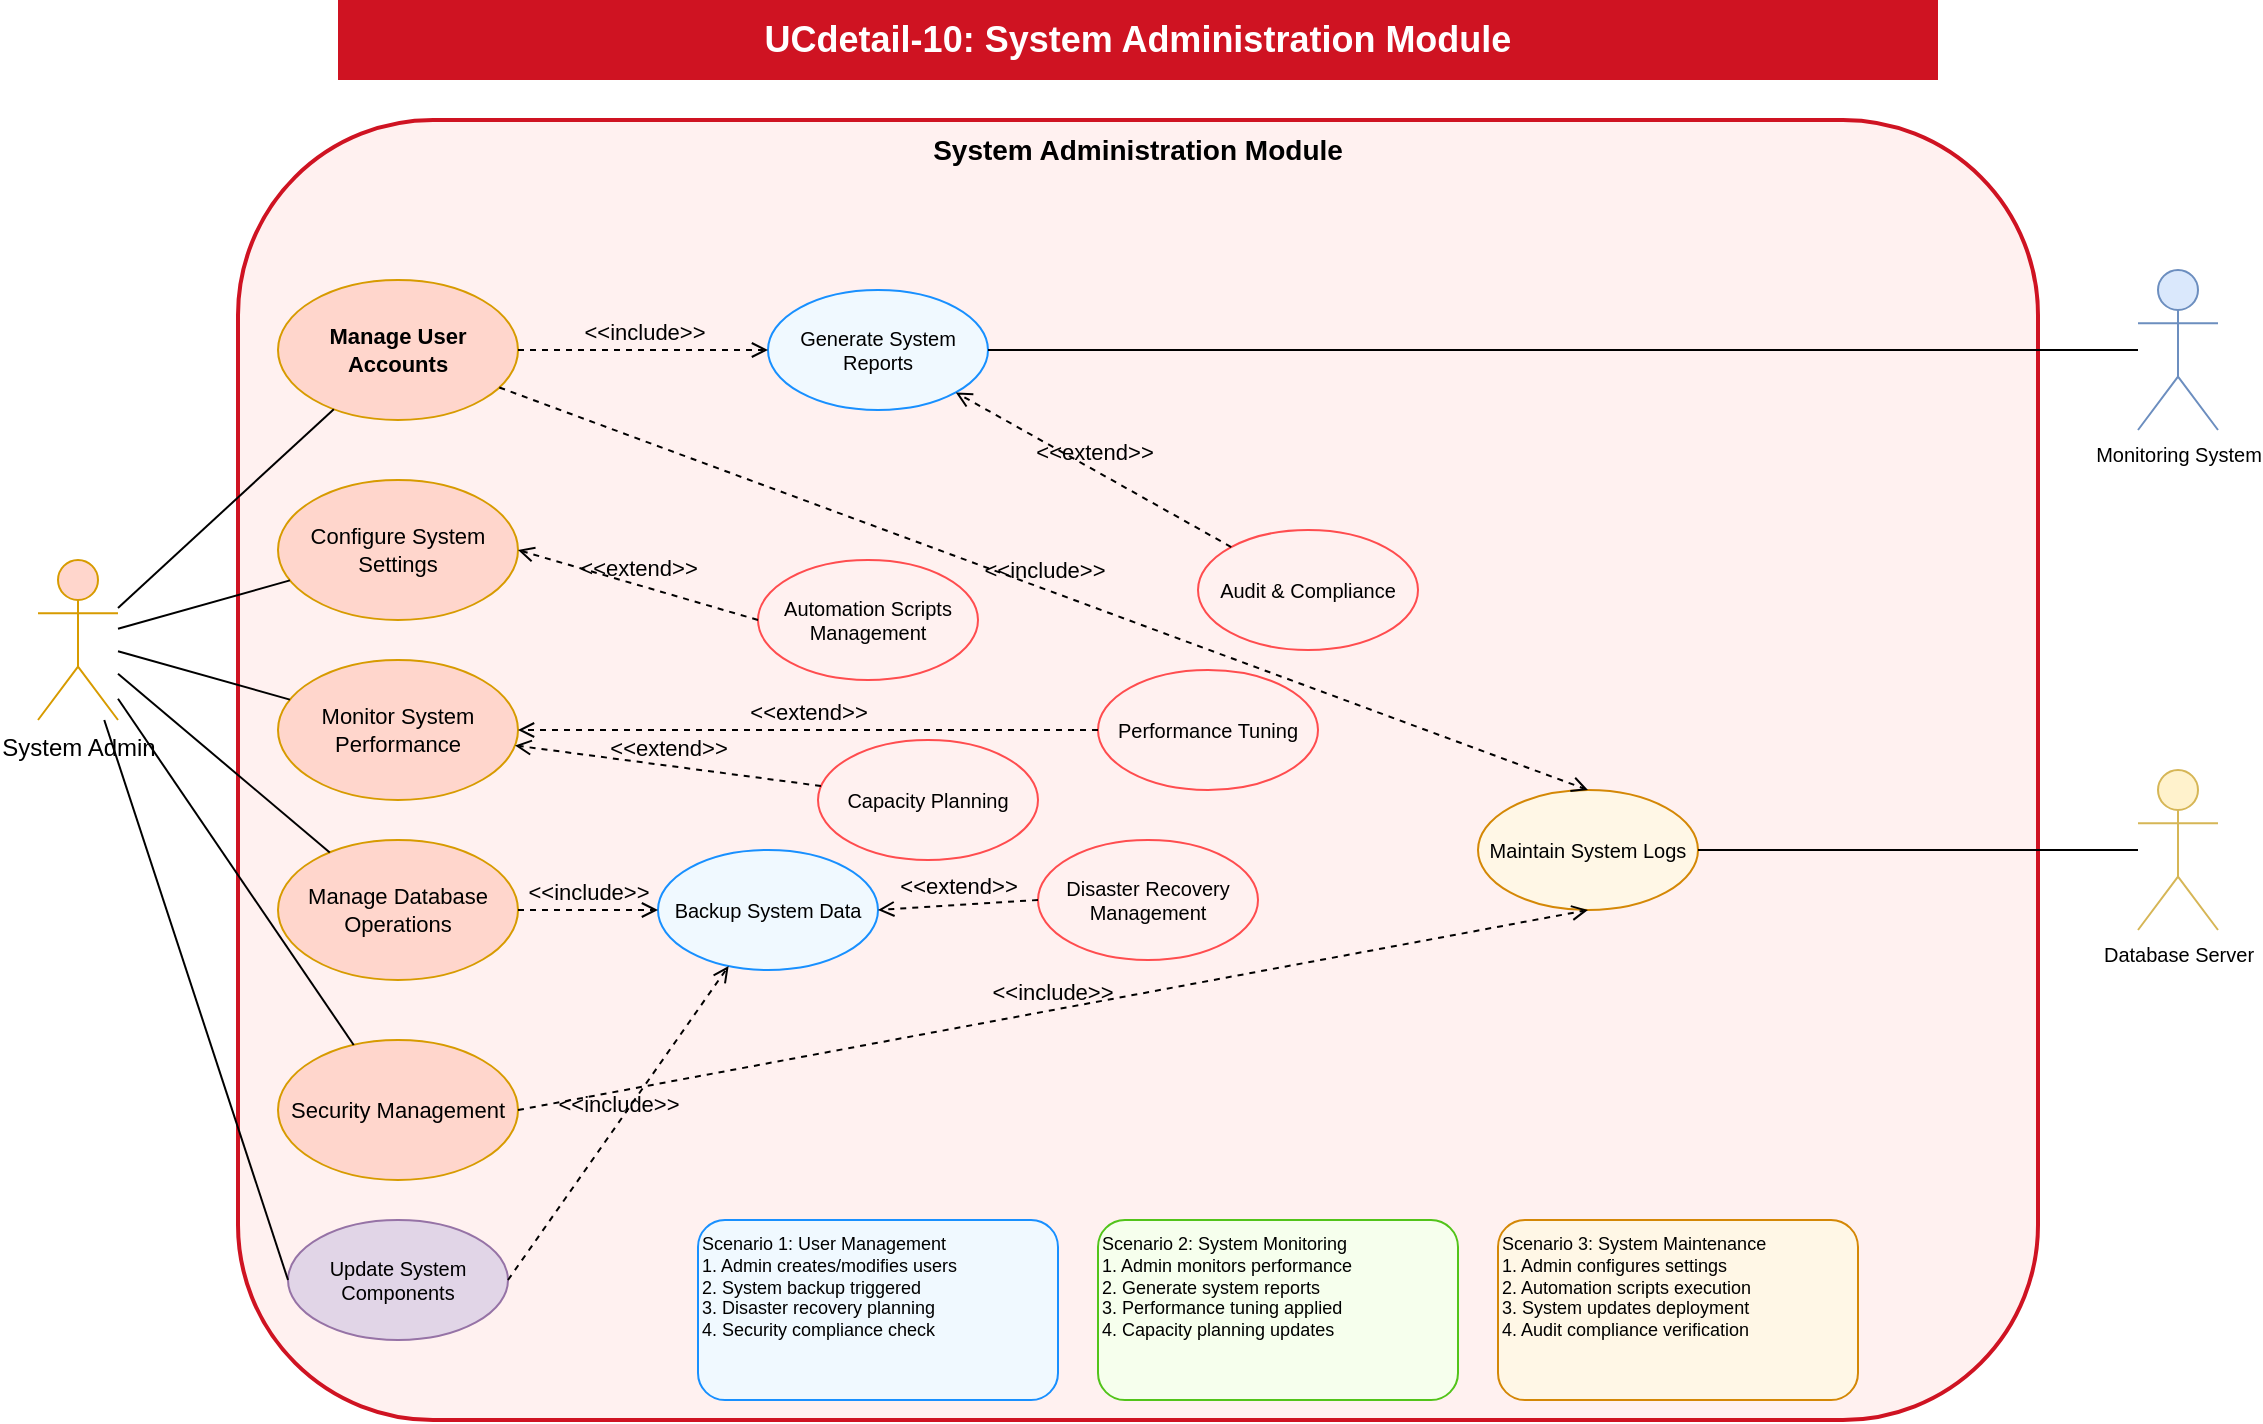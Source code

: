 <mxfile>
    <diagram name="UCdetail-10: System Administration Module" id="ucdetail-10">
        <mxGraphModel dx="882" dy="712" grid="1" gridSize="10" guides="1" tooltips="1" connect="1" arrows="1" fold="1" page="1" pageScale="1" pageWidth="1200" pageHeight="800" math="0" shadow="0">
            <root>
                <mxCell id="0"/>
                <mxCell id="1" parent="0"/>
                <mxCell id="title" value="UCdetail-10: System Administration Module" style="text;html=1;align=center;verticalAlign=middle;whiteSpace=wrap;rounded=0;fontSize=18;fontStyle=1;fillColor=#cf1322;fontColor=#ffffff" parent="1" vertex="1">
                    <mxGeometry x="200" y="20" width="800" height="40" as="geometry"/>
                </mxCell>
                <mxCell id="system-boundary" value="System Administration Module" style="rounded=1;whiteSpace=wrap;html=1;fontSize=14;fontStyle=1;fillColor=#fff1f0;strokeColor=#cf1322;strokeWidth=2;verticalAlign=top" parent="1" vertex="1">
                    <mxGeometry x="150" y="80" width="900" height="650" as="geometry"/>
                </mxCell>
                <mxCell id="system-admin" value="System Admin" style="shape=umlActor;verticalLabelPosition=bottom;verticalAlign=top;html=1;outlineConnect=0;fontSize=12;fillColor=#ffd6cc;strokeColor=#d79b00" parent="1" vertex="1">
                    <mxGeometry x="50" y="300" width="40" height="80" as="geometry"/>
                </mxCell>
                <mxCell id="database-server" value="Database Server" style="shape=umlActor;verticalLabelPosition=bottom;verticalAlign=top;html=1;outlineConnect=0;fontSize=10;fillColor=#fff2cc;strokeColor=#d6b656" parent="1" vertex="1">
                    <mxGeometry x="1100" y="405" width="40" height="80" as="geometry"/>
                </mxCell>
                <mxCell id="monitoring-system" value="Monitoring System" style="shape=umlActor;verticalLabelPosition=bottom;verticalAlign=top;html=1;outlineConnect=0;fontSize=10;fillColor=#dae8fc;strokeColor=#6c8ebf" parent="1" vertex="1">
                    <mxGeometry x="1100" y="155" width="40" height="80" as="geometry"/>
                </mxCell>
                <mxCell id="manage-users" value="Manage User Accounts" style="ellipse;whiteSpace=wrap;html=1;fontSize=11;fillColor=#ffd6cc;strokeColor=#d79b00;fontStyle=1" parent="1" vertex="1">
                    <mxGeometry x="170" y="160" width="120" height="70" as="geometry"/>
                </mxCell>
                <mxCell id="monitor-system" value="Monitor System Performance" style="ellipse;whiteSpace=wrap;html=1;fontSize=11;fillColor=#ffd6cc;strokeColor=#d79b00" parent="1" vertex="1">
                    <mxGeometry x="170" y="350" width="120" height="70" as="geometry"/>
                </mxCell>
                <mxCell id="manage-database" value="Manage Database Operations" style="ellipse;whiteSpace=wrap;html=1;fontSize=11;fillColor=#ffd6cc;strokeColor=#d79b00" parent="1" vertex="1">
                    <mxGeometry x="170" y="440" width="120" height="70" as="geometry"/>
                </mxCell>
                <mxCell id="configure-system" value="Configure System Settings" style="ellipse;whiteSpace=wrap;html=1;fontSize=11;fillColor=#ffd6cc;strokeColor=#d79b00" parent="1" vertex="1">
                    <mxGeometry x="170" y="260" width="120" height="70" as="geometry"/>
                </mxCell>
                <mxCell id="security-management" value="Security Management" style="ellipse;whiteSpace=wrap;html=1;fontSize=11;fillColor=#ffd6cc;strokeColor=#d79b00" parent="1" vertex="1">
                    <mxGeometry x="170" y="540" width="120" height="70" as="geometry"/>
                </mxCell>
                <mxCell id="backup-system" value="Backup System Data" style="ellipse;whiteSpace=wrap;html=1;fontSize=10;fillColor=#f0f9ff;strokeColor=#1890ff" parent="1" vertex="1">
                    <mxGeometry x="360" y="445" width="110" height="60" as="geometry"/>
                </mxCell>
                <mxCell id="generate-reports" value="Generate System Reports" style="ellipse;whiteSpace=wrap;html=1;fontSize=10;fillColor=#f0f9ff;strokeColor=#1890ff" parent="1" vertex="1">
                    <mxGeometry x="415" y="165" width="110" height="60" as="geometry"/>
                </mxCell>
                <mxCell id="maintain-logs" value="Maintain System Logs" style="ellipse;whiteSpace=wrap;html=1;fontSize=10;fillColor=#fff7e6;strokeColor=#d48806" parent="1" vertex="1">
                    <mxGeometry x="770" y="415" width="110" height="60" as="geometry"/>
                </mxCell>
                <mxCell id="update-system" value="Update System Components" style="ellipse;whiteSpace=wrap;html=1;fontSize=10;fillColor=#e1d5e7;strokeColor=#9673a6" parent="1" vertex="1">
                    <mxGeometry x="175" y="630" width="110" height="60" as="geometry"/>
                </mxCell>
                <mxCell id="disaster-recovery" value="Disaster Recovery Management" style="ellipse;whiteSpace=wrap;html=1;fontSize=10;fillColor=#fff1f0;strokeColor=#ff4d4f" parent="1" vertex="1">
                    <mxGeometry x="550" y="440" width="110" height="60" as="geometry"/>
                </mxCell>
                <mxCell id="performance-tuning" value="Performance Tuning" style="ellipse;whiteSpace=wrap;html=1;fontSize=10;fillColor=#fff1f0;strokeColor=#ff4d4f" parent="1" vertex="1">
                    <mxGeometry x="580" y="355" width="110" height="60" as="geometry"/>
                </mxCell>
                <mxCell id="capacity-planning" value="Capacity Planning" style="ellipse;whiteSpace=wrap;html=1;fontSize=10;fillColor=#fff1f0;strokeColor=#ff4d4f" parent="1" vertex="1">
                    <mxGeometry x="440" y="390" width="110" height="60" as="geometry"/>
                </mxCell>
                <mxCell id="audit-compliance" value="Audit &amp; Compliance" style="ellipse;whiteSpace=wrap;html=1;fontSize=10;fillColor=#fff1f0;strokeColor=#ff4d4f" parent="1" vertex="1">
                    <mxGeometry x="630" y="285" width="110" height="60" as="geometry"/>
                </mxCell>
                <mxCell id="automation-scripts" value="Automation Scripts Management" style="ellipse;whiteSpace=wrap;html=1;fontSize=10;fillColor=#fff1f0;strokeColor=#ff4d4f" parent="1" vertex="1">
                    <mxGeometry x="410" y="300" width="110" height="60" as="geometry"/>
                </mxCell>
                <mxCell id="admin-manage-users" value="" style="endArrow=none;html=1;rounded=0;fontSize=12;startSize=8;endSize=8;exitX=1;exitY=0.3;" parent="1" source="system-admin" target="manage-users" edge="1">
                    <mxGeometry width="50" height="50" relative="1" as="geometry">
                        <mxPoint x="400" y="400" as="sourcePoint"/>
                        <mxPoint x="450" y="350" as="targetPoint"/>
                    </mxGeometry>
                </mxCell>
                <mxCell id="admin-monitor" value="" style="endArrow=none;html=1;rounded=0;fontSize=12;startSize=8;endSize=8;" parent="1" source="system-admin" target="monitor-system" edge="1">
                    <mxGeometry width="50" height="50" relative="1" as="geometry">
                        <mxPoint x="400" y="400" as="sourcePoint"/>
                        <mxPoint x="450" y="350" as="targetPoint"/>
                    </mxGeometry>
                </mxCell>
                <mxCell id="admin-database" value="" style="endArrow=none;html=1;rounded=0;fontSize=12;startSize=8;endSize=8;" parent="1" source="system-admin" target="manage-database" edge="1">
                    <mxGeometry width="50" height="50" relative="1" as="geometry">
                        <mxPoint x="400" y="400" as="sourcePoint"/>
                        <mxPoint x="450" y="350" as="targetPoint"/>
                    </mxGeometry>
                </mxCell>
                <mxCell id="admin-configure" value="" style="endArrow=none;html=1;rounded=0;fontSize=12;startSize=8;endSize=8;" parent="1" source="system-admin" target="configure-system" edge="1">
                    <mxGeometry width="50" height="50" relative="1" as="geometry">
                        <mxPoint x="400" y="400" as="sourcePoint"/>
                        <mxPoint x="450" y="350" as="targetPoint"/>
                    </mxGeometry>
                </mxCell>
                <mxCell id="admin-security" value="" style="endArrow=none;html=1;rounded=0;fontSize=12;startSize=8;endSize=8;" parent="1" source="system-admin" target="security-management" edge="1">
                    <mxGeometry width="50" height="50" relative="1" as="geometry">
                        <mxPoint x="400" y="400" as="sourcePoint"/>
                        <mxPoint x="450" y="350" as="targetPoint"/>
                    </mxGeometry>
                </mxCell>
                <mxCell id="database-connection" value="" style="endArrow=none;html=1;rounded=0;fontSize=12;startSize=8;endSize=8;exitX=0;exitY=0.5;" parent="1" source="database-server" target="maintain-logs" edge="1">
                    <mxGeometry width="50" height="50" relative="1" as="geometry">
                        <mxPoint x="400" y="400" as="sourcePoint"/>
                        <mxPoint x="450" y="350" as="targetPoint"/>
                    </mxGeometry>
                </mxCell>
                <mxCell id="monitoring-connection" value="" style="endArrow=none;html=1;rounded=0;fontSize=12;startSize=8;endSize=8;exitX=0;exitY=0.5;" parent="1" source="monitoring-system" target="generate-reports" edge="1">
                    <mxGeometry width="50" height="50" relative="1" as="geometry">
                        <mxPoint x="400" y="400" as="sourcePoint"/>
                        <mxPoint x="450" y="350" as="targetPoint"/>
                    </mxGeometry>
                </mxCell>
                <mxCell id="scenario-user-management" value="Scenario 1: User Management&#xa;1. Admin creates/modifies users&#xa;2. System backup triggered&#xa;3. Disaster recovery planning&#xa;4. Security compliance check" style="rounded=1;whiteSpace=wrap;html=1;fontSize=9;align=left;verticalAlign=top;fillColor=#f0f9ff;strokeColor=#1890ff" parent="1" vertex="1">
                    <mxGeometry x="380" y="630" width="180" height="90" as="geometry"/>
                </mxCell>
                <mxCell id="scenario-monitoring" value="Scenario 2: System Monitoring&#xa;1. Admin monitors performance&#xa;2. Generate system reports&#xa;3. Performance tuning applied&#xa;4. Capacity planning updates" style="rounded=1;whiteSpace=wrap;html=1;fontSize=9;align=left;verticalAlign=top;fillColor=#f6ffed;strokeColor=#52c41a" parent="1" vertex="1">
                    <mxGeometry x="580" y="630" width="180" height="90" as="geometry"/>
                </mxCell>
                <mxCell id="scenario-maintenance" value="Scenario 3: System Maintenance&#xa;1. Admin configures settings&#xa;2. Automation scripts execution&#xa;3. System updates deployment&#xa;4. Audit compliance verification" style="rounded=1;whiteSpace=wrap;html=1;fontSize=9;align=left;verticalAlign=top;fillColor=#fff7e6;strokeColor=#d48806" parent="1" vertex="1">
                    <mxGeometry x="780" y="630" width="180" height="90" as="geometry"/>
                </mxCell>
                <mxCell id="2" value="&amp;lt;&amp;lt;include&amp;gt;&amp;gt;" style="html=1;verticalAlign=bottom;labelBackgroundColor=none;endArrow=open;endFill=0;dashed=1;entryX=0.5;entryY=0;entryDx=0;entryDy=0;" edge="1" parent="1" source="manage-users" target="maintain-logs">
                    <mxGeometry width="160" relative="1" as="geometry">
                        <mxPoint x="380" y="470" as="sourcePoint"/>
                        <mxPoint x="540" y="470" as="targetPoint"/>
                    </mxGeometry>
                </mxCell>
                <mxCell id="3" value="&amp;lt;&amp;lt;include&amp;gt;&amp;gt;" style="html=1;verticalAlign=bottom;labelBackgroundColor=none;endArrow=open;endFill=0;dashed=1;exitX=1;exitY=0.5;exitDx=0;exitDy=0;" edge="1" parent="1" source="manage-users" target="generate-reports">
                    <mxGeometry width="160" relative="1" as="geometry">
                        <mxPoint x="300" y="205" as="sourcePoint"/>
                        <mxPoint x="680" y="395" as="targetPoint"/>
                    </mxGeometry>
                </mxCell>
                <mxCell id="4" value="&amp;lt;&amp;lt;include&amp;gt;&amp;gt;" style="html=1;verticalAlign=bottom;labelBackgroundColor=none;endArrow=open;endFill=0;dashed=1;exitX=1;exitY=0.5;exitDx=0;exitDy=0;entryX=0;entryY=0.5;entryDx=0;entryDy=0;" edge="1" parent="1" source="manage-database" target="backup-system">
                    <mxGeometry width="160" relative="1" as="geometry">
                        <mxPoint x="300" y="205" as="sourcePoint"/>
                        <mxPoint x="490" y="205" as="targetPoint"/>
                    </mxGeometry>
                </mxCell>
                <mxCell id="5" value="&amp;lt;&amp;lt;include&amp;gt;&amp;gt;" style="html=1;verticalAlign=bottom;labelBackgroundColor=none;endArrow=open;endFill=0;dashed=1;entryX=0.5;entryY=1;entryDx=0;entryDy=0;exitX=1;exitY=0.5;exitDx=0;exitDy=0;" edge="1" parent="1" source="security-management" target="maintain-logs">
                    <mxGeometry width="160" relative="1" as="geometry">
                        <mxPoint x="288" y="226" as="sourcePoint"/>
                        <mxPoint x="680" y="395" as="targetPoint"/>
                    </mxGeometry>
                </mxCell>
                <mxCell id="6" value="" style="endArrow=none;html=1;rounded=0;fontSize=12;startSize=8;endSize=8;entryX=0;entryY=0.5;entryDx=0;entryDy=0;" edge="1" parent="1" source="system-admin" target="update-system">
                    <mxGeometry width="50" height="50" relative="1" as="geometry">
                        <mxPoint x="100" y="379" as="sourcePoint"/>
                        <mxPoint x="218" y="552" as="targetPoint"/>
                    </mxGeometry>
                </mxCell>
                <mxCell id="7" value="&amp;lt;&amp;lt;include&amp;gt;&amp;gt;" style="html=1;verticalAlign=bottom;labelBackgroundColor=none;endArrow=open;endFill=0;dashed=1;exitX=1;exitY=0.5;exitDx=0;exitDy=0;" edge="1" parent="1" source="update-system" target="backup-system">
                    <mxGeometry width="160" relative="1" as="geometry">
                        <mxPoint x="300" y="485" as="sourcePoint"/>
                        <mxPoint x="370" y="485" as="targetPoint"/>
                    </mxGeometry>
                </mxCell>
                <mxCell id="8" value="&amp;lt;&amp;lt;extend&amp;gt;&amp;gt;" style="html=1;verticalAlign=bottom;labelBackgroundColor=none;endArrow=open;endFill=0;dashed=1;exitX=0;exitY=0.5;exitDx=0;exitDy=0;entryX=1;entryY=0.5;entryDx=0;entryDy=0;" edge="1" parent="1" source="performance-tuning" target="monitor-system">
                    <mxGeometry width="160" relative="1" as="geometry">
                        <mxPoint x="420" y="470" as="sourcePoint"/>
                        <mxPoint x="580" y="470" as="targetPoint"/>
                    </mxGeometry>
                </mxCell>
                <mxCell id="9" value="&amp;lt;&amp;lt;extend&amp;gt;&amp;gt;" style="html=1;verticalAlign=bottom;labelBackgroundColor=none;endArrow=open;endFill=0;dashed=1;" edge="1" parent="1" source="capacity-planning" target="monitor-system">
                    <mxGeometry width="160" relative="1" as="geometry">
                        <mxPoint x="425" y="395" as="sourcePoint"/>
                        <mxPoint x="300" y="395" as="targetPoint"/>
                    </mxGeometry>
                </mxCell>
                <mxCell id="10" value="&amp;lt;&amp;lt;extend&amp;gt;&amp;gt;" style="html=1;verticalAlign=bottom;labelBackgroundColor=none;endArrow=open;endFill=0;dashed=1;entryX=1;entryY=0.5;entryDx=0;entryDy=0;exitX=0;exitY=0.5;exitDx=0;exitDy=0;" edge="1" parent="1" source="disaster-recovery" target="backup-system">
                    <mxGeometry width="160" relative="1" as="geometry">
                        <mxPoint x="408" y="340" as="sourcePoint"/>
                        <mxPoint x="292" y="378" as="targetPoint"/>
                    </mxGeometry>
                </mxCell>
                <mxCell id="11" value="&amp;lt;&amp;lt;extend&amp;gt;&amp;gt;" style="html=1;verticalAlign=bottom;labelBackgroundColor=none;endArrow=open;endFill=0;dashed=1;entryX=1;entryY=1;entryDx=0;entryDy=0;" edge="1" parent="1" source="audit-compliance" target="generate-reports">
                    <mxGeometry width="160" relative="1" as="geometry">
                        <mxPoint x="560" y="395" as="sourcePoint"/>
                        <mxPoint x="300" y="395" as="targetPoint"/>
                    </mxGeometry>
                </mxCell>
                <mxCell id="12" value="&amp;lt;&amp;lt;extend&amp;gt;&amp;gt;" style="html=1;verticalAlign=bottom;labelBackgroundColor=none;endArrow=open;endFill=0;dashed=1;exitX=0;exitY=0.5;exitDx=0;exitDy=0;entryX=1;entryY=0.5;entryDx=0;entryDy=0;" edge="1" parent="1" source="automation-scripts" target="configure-system">
                    <mxGeometry width="160" relative="1" as="geometry">
                        <mxPoint x="590" y="395" as="sourcePoint"/>
                        <mxPoint x="300" y="395" as="targetPoint"/>
                    </mxGeometry>
                </mxCell>
            </root>
        </mxGraphModel>
    </diagram>
</mxfile>